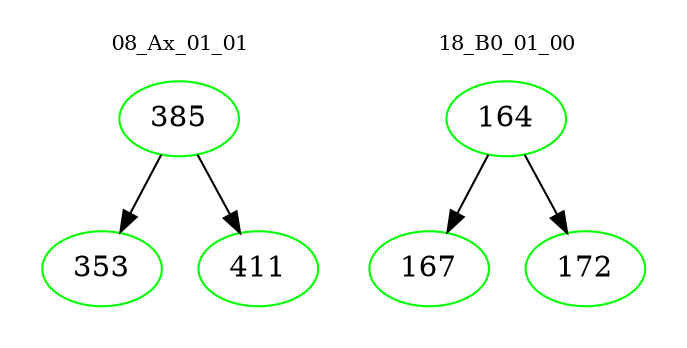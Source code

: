 digraph{
subgraph cluster_0 {
color = white
label = "08_Ax_01_01";
fontsize=10;
T0_385 [label="385", color="green"]
T0_385 -> T0_353 [color="black"]
T0_353 [label="353", color="green"]
T0_385 -> T0_411 [color="black"]
T0_411 [label="411", color="green"]
}
subgraph cluster_1 {
color = white
label = "18_B0_01_00";
fontsize=10;
T1_164 [label="164", color="green"]
T1_164 -> T1_167 [color="black"]
T1_167 [label="167", color="green"]
T1_164 -> T1_172 [color="black"]
T1_172 [label="172", color="green"]
}
}
